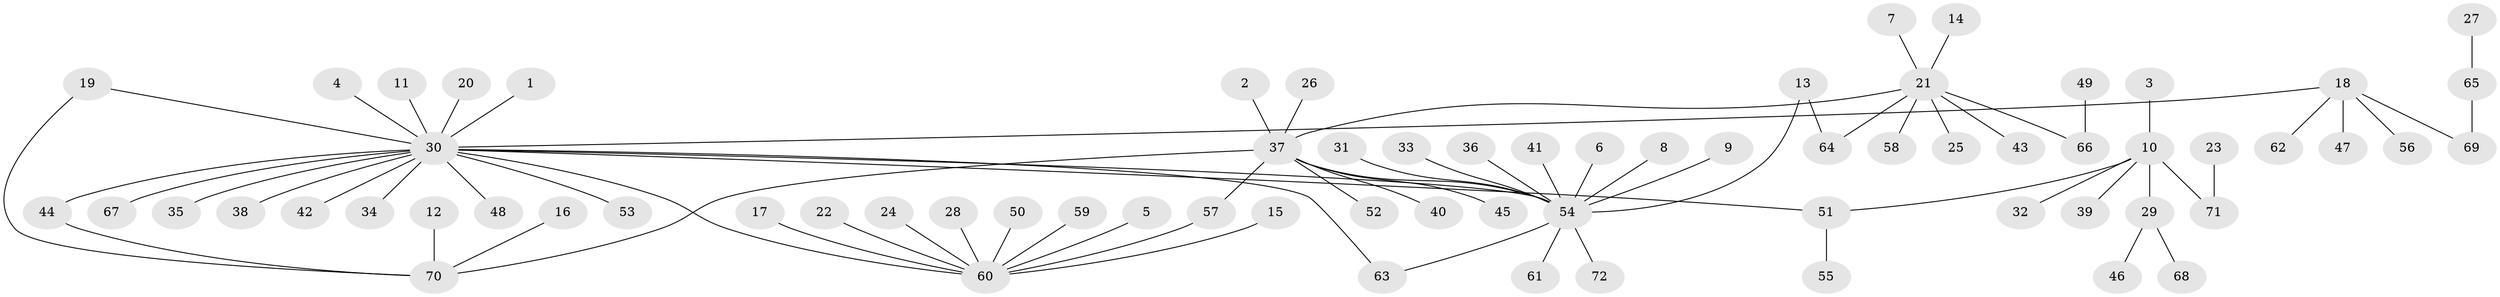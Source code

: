 // original degree distribution, {5: 0.020833333333333332, 21: 0.006944444444444444, 8: 0.020833333333333332, 16: 0.006944444444444444, 3: 0.034722222222222224, 12: 0.013888888888888888, 1: 0.6736111111111112, 10: 0.006944444444444444, 2: 0.1736111111111111, 4: 0.041666666666666664}
// Generated by graph-tools (version 1.1) at 2025/01/03/09/25 03:01:56]
// undirected, 72 vertices, 76 edges
graph export_dot {
graph [start="1"]
  node [color=gray90,style=filled];
  1;
  2;
  3;
  4;
  5;
  6;
  7;
  8;
  9;
  10;
  11;
  12;
  13;
  14;
  15;
  16;
  17;
  18;
  19;
  20;
  21;
  22;
  23;
  24;
  25;
  26;
  27;
  28;
  29;
  30;
  31;
  32;
  33;
  34;
  35;
  36;
  37;
  38;
  39;
  40;
  41;
  42;
  43;
  44;
  45;
  46;
  47;
  48;
  49;
  50;
  51;
  52;
  53;
  54;
  55;
  56;
  57;
  58;
  59;
  60;
  61;
  62;
  63;
  64;
  65;
  66;
  67;
  68;
  69;
  70;
  71;
  72;
  1 -- 30 [weight=1.0];
  2 -- 37 [weight=1.0];
  3 -- 10 [weight=1.0];
  4 -- 30 [weight=1.0];
  5 -- 60 [weight=1.0];
  6 -- 54 [weight=1.0];
  7 -- 21 [weight=1.0];
  8 -- 54 [weight=1.0];
  9 -- 54 [weight=1.0];
  10 -- 29 [weight=1.0];
  10 -- 32 [weight=1.0];
  10 -- 39 [weight=1.0];
  10 -- 51 [weight=1.0];
  10 -- 71 [weight=1.0];
  11 -- 30 [weight=1.0];
  12 -- 70 [weight=1.0];
  13 -- 54 [weight=1.0];
  13 -- 64 [weight=1.0];
  14 -- 21 [weight=1.0];
  15 -- 60 [weight=1.0];
  16 -- 70 [weight=1.0];
  17 -- 60 [weight=1.0];
  18 -- 30 [weight=1.0];
  18 -- 47 [weight=1.0];
  18 -- 56 [weight=1.0];
  18 -- 62 [weight=1.0];
  18 -- 69 [weight=1.0];
  19 -- 30 [weight=1.0];
  19 -- 70 [weight=1.0];
  20 -- 30 [weight=1.0];
  21 -- 25 [weight=1.0];
  21 -- 37 [weight=1.0];
  21 -- 43 [weight=1.0];
  21 -- 58 [weight=1.0];
  21 -- 64 [weight=1.0];
  21 -- 66 [weight=1.0];
  22 -- 60 [weight=1.0];
  23 -- 71 [weight=1.0];
  24 -- 60 [weight=1.0];
  26 -- 37 [weight=1.0];
  27 -- 65 [weight=1.0];
  28 -- 60 [weight=1.0];
  29 -- 46 [weight=1.0];
  29 -- 68 [weight=1.0];
  30 -- 34 [weight=1.0];
  30 -- 35 [weight=1.0];
  30 -- 38 [weight=1.0];
  30 -- 42 [weight=1.0];
  30 -- 44 [weight=1.0];
  30 -- 48 [weight=1.0];
  30 -- 51 [weight=1.0];
  30 -- 53 [weight=1.0];
  30 -- 54 [weight=1.0];
  30 -- 60 [weight=1.0];
  30 -- 63 [weight=1.0];
  30 -- 67 [weight=1.0];
  31 -- 54 [weight=1.0];
  33 -- 54 [weight=1.0];
  36 -- 54 [weight=1.0];
  37 -- 40 [weight=1.0];
  37 -- 45 [weight=1.0];
  37 -- 52 [weight=1.0];
  37 -- 54 [weight=1.0];
  37 -- 57 [weight=1.0];
  37 -- 70 [weight=1.0];
  41 -- 54 [weight=1.0];
  44 -- 70 [weight=1.0];
  49 -- 66 [weight=1.0];
  50 -- 60 [weight=1.0];
  51 -- 55 [weight=1.0];
  54 -- 61 [weight=1.0];
  54 -- 63 [weight=1.0];
  54 -- 72 [weight=1.0];
  57 -- 60 [weight=1.0];
  59 -- 60 [weight=1.0];
  65 -- 69 [weight=1.0];
}
